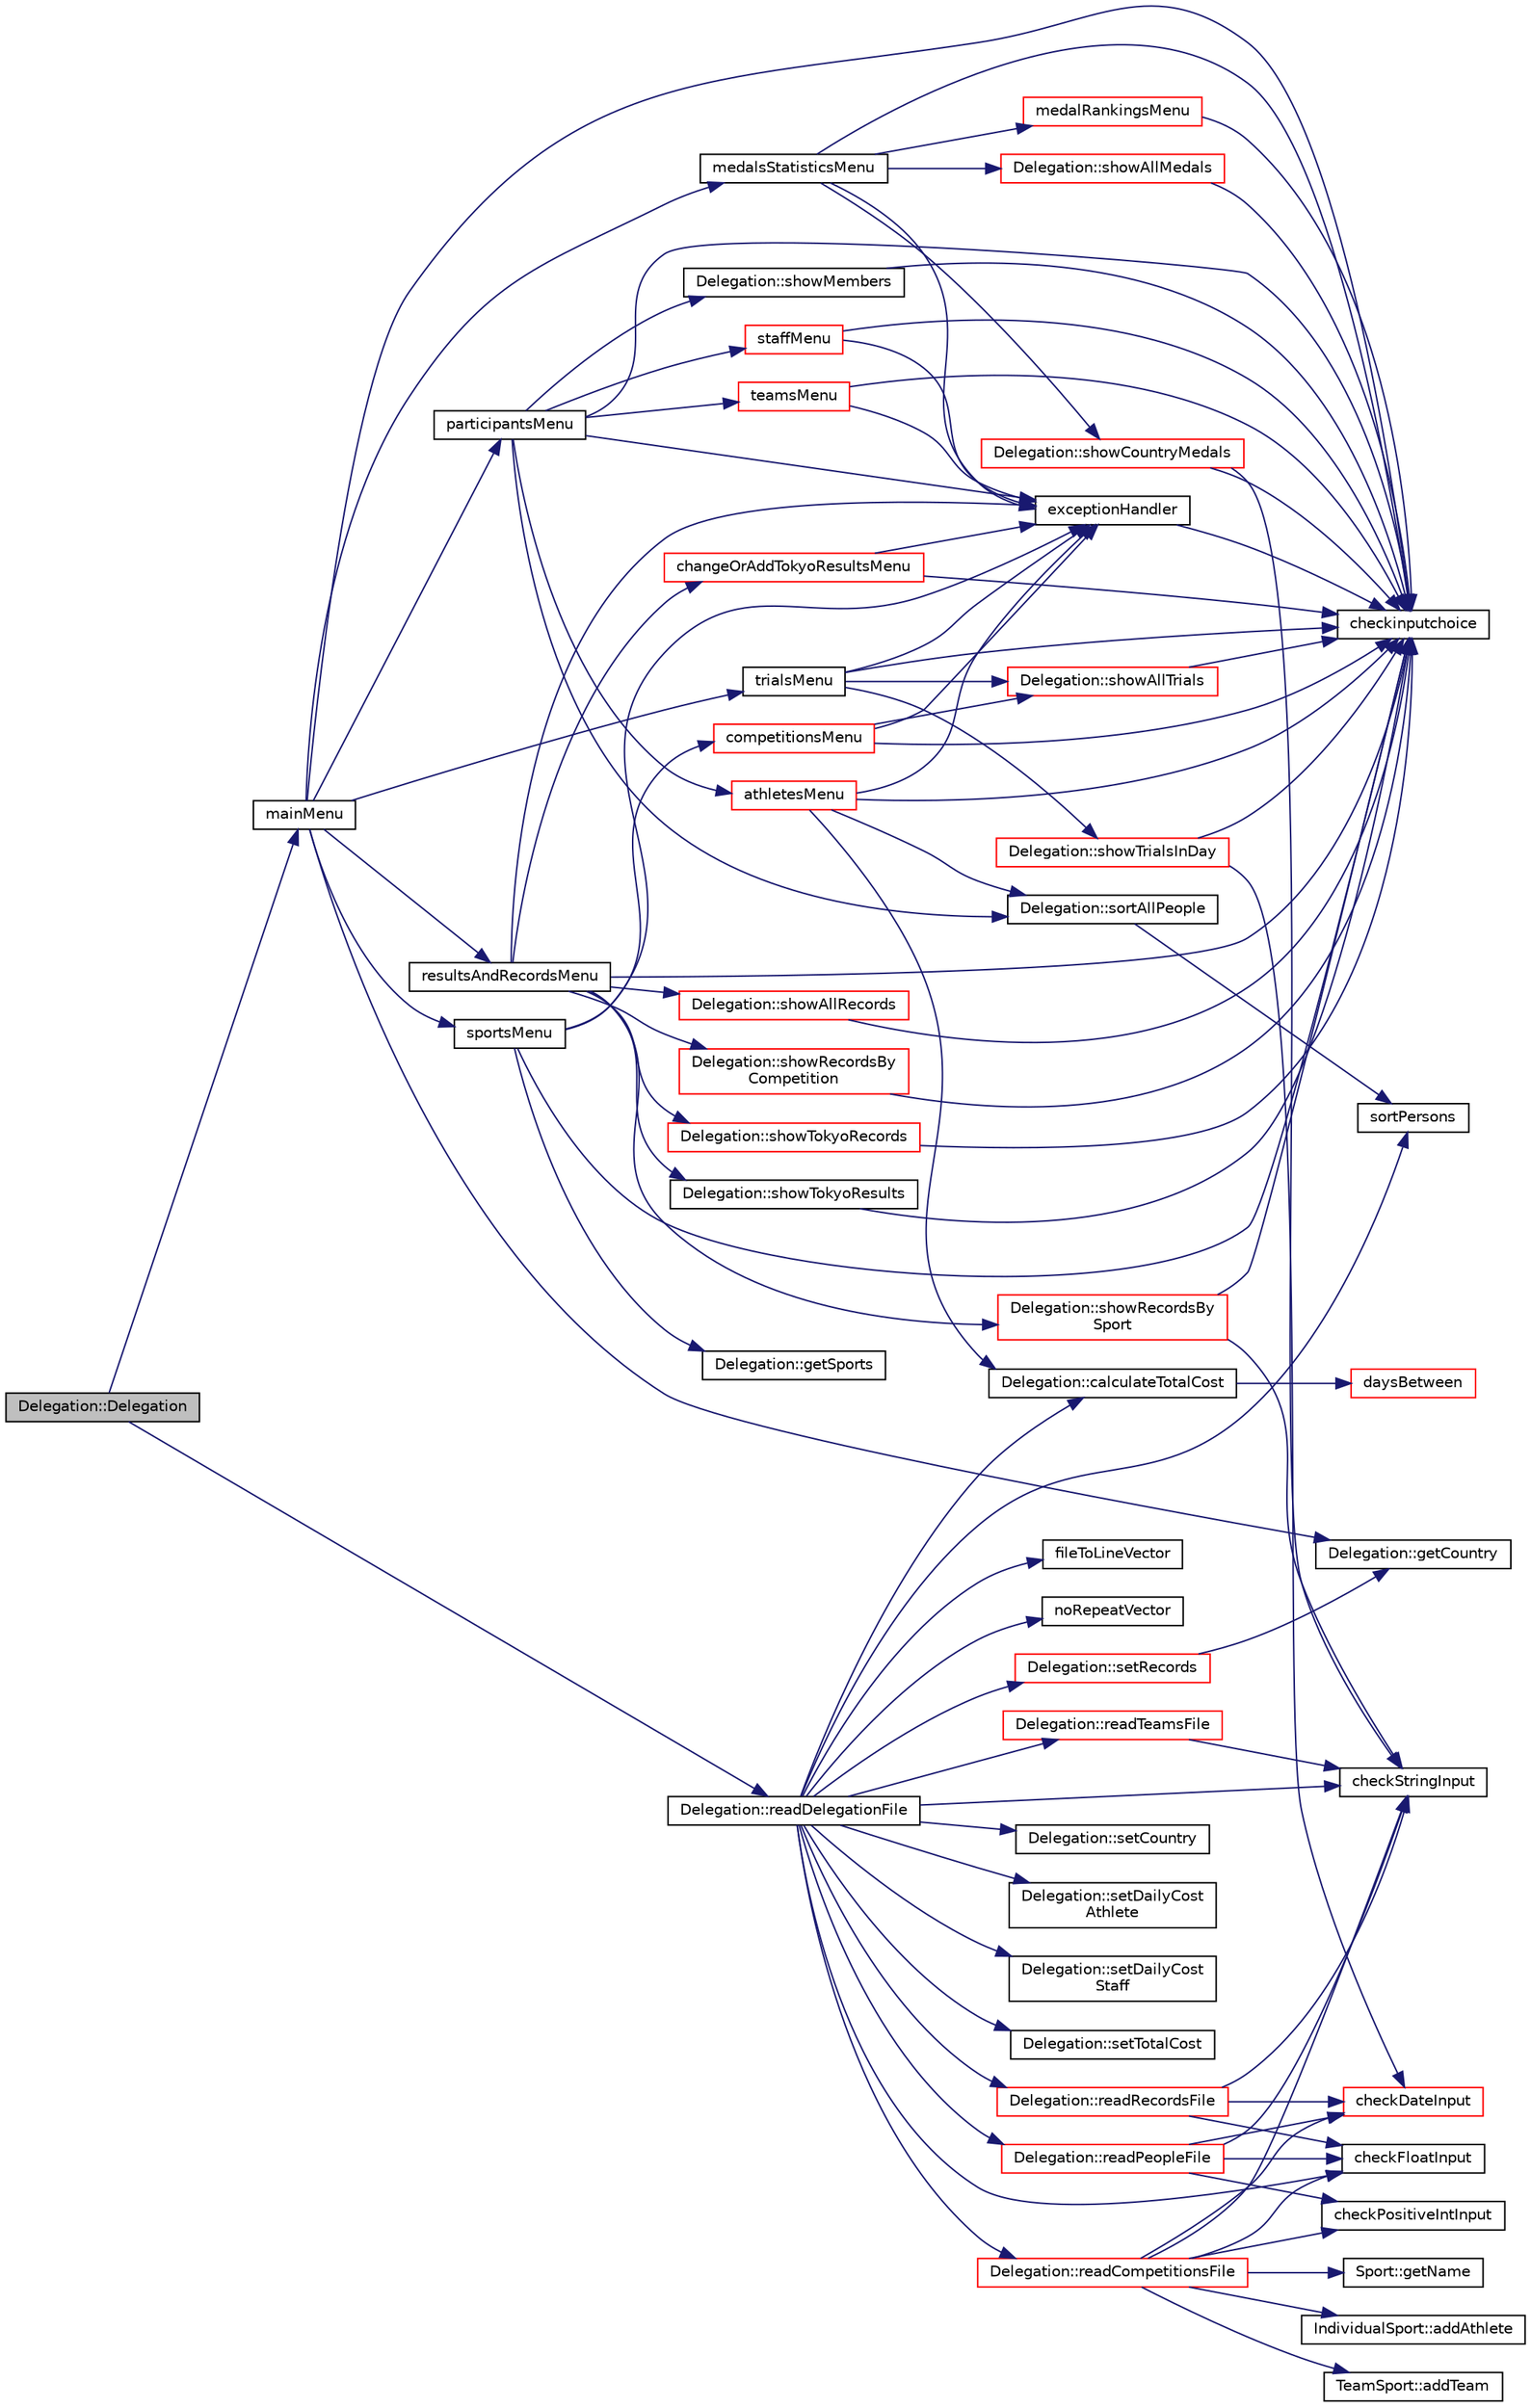 digraph "Delegation::Delegation"
{
 // LATEX_PDF_SIZE
  edge [fontname="Helvetica",fontsize="10",labelfontname="Helvetica",labelfontsize="10"];
  node [fontname="Helvetica",fontsize="10",shape=record];
  rankdir="LR";
  Node1 [label="Delegation::Delegation",height=0.2,width=0.4,color="black", fillcolor="grey75", style="filled", fontcolor="black",tooltip=" "];
  Node1 -> Node2 [color="midnightblue",fontsize="10",style="solid",fontname="Helvetica"];
  Node2 [label="mainMenu",height=0.2,width=0.4,color="black", fillcolor="white", style="filled",URL="$_menus_8cpp.html#adea89c8d29e4ae56d3ad951015c13f19",tooltip=" "];
  Node2 -> Node3 [color="midnightblue",fontsize="10",style="solid",fontname="Helvetica"];
  Node3 [label="checkinputchoice",height=0.2,width=0.4,color="black", fillcolor="white", style="filled",URL="$_menus_8cpp.html#a9a825f830de2a8df955bbffae0852fd8",tooltip=" "];
  Node2 -> Node4 [color="midnightblue",fontsize="10",style="solid",fontname="Helvetica"];
  Node4 [label="Delegation::getCountry",height=0.2,width=0.4,color="black", fillcolor="white", style="filled",URL="$class_delegation.html#a6c59a257e986222cc7bd41531f868413",tooltip=" "];
  Node2 -> Node5 [color="midnightblue",fontsize="10",style="solid",fontname="Helvetica"];
  Node5 [label="medalsStatisticsMenu",height=0.2,width=0.4,color="black", fillcolor="white", style="filled",URL="$_menus_8cpp.html#a7f0cfc49bf7a84f2b77cb20ed2edf186",tooltip=" "];
  Node5 -> Node3 [color="midnightblue",fontsize="10",style="solid",fontname="Helvetica"];
  Node5 -> Node6 [color="midnightblue",fontsize="10",style="solid",fontname="Helvetica"];
  Node6 [label="exceptionHandler",height=0.2,width=0.4,color="black", fillcolor="white", style="filled",URL="$auxiliar_8cpp.html#acb4791b6f9b97d6e3aecd0b140c018d0",tooltip=" "];
  Node6 -> Node3 [color="midnightblue",fontsize="10",style="solid",fontname="Helvetica"];
  Node5 -> Node7 [color="midnightblue",fontsize="10",style="solid",fontname="Helvetica"];
  Node7 [label="medalRankingsMenu",height=0.2,width=0.4,color="red", fillcolor="white", style="filled",URL="$_menus_8cpp.html#a54382ea3cbbc54d81137b642b7fdcceb",tooltip=" "];
  Node7 -> Node3 [color="midnightblue",fontsize="10",style="solid",fontname="Helvetica"];
  Node5 -> Node27 [color="midnightblue",fontsize="10",style="solid",fontname="Helvetica"];
  Node27 [label="Delegation::showAllMedals",height=0.2,width=0.4,color="red", fillcolor="white", style="filled",URL="$class_delegation.html#a2e8bc13c79ca39abd5a6096f376d76c9",tooltip=" "];
  Node27 -> Node3 [color="midnightblue",fontsize="10",style="solid",fontname="Helvetica"];
  Node5 -> Node21 [color="midnightblue",fontsize="10",style="solid",fontname="Helvetica"];
  Node21 [label="Delegation::showCountryMedals",height=0.2,width=0.4,color="red", fillcolor="white", style="filled",URL="$class_delegation.html#a35ce6dccaacf08be13fb68534c3225f3",tooltip=" "];
  Node21 -> Node3 [color="midnightblue",fontsize="10",style="solid",fontname="Helvetica"];
  Node21 -> Node22 [color="midnightblue",fontsize="10",style="solid",fontname="Helvetica"];
  Node22 [label="checkStringInput",height=0.2,width=0.4,color="black", fillcolor="white", style="filled",URL="$auxiliar_8cpp.html#a38b12b0ae17b209757adabb8c944f98b",tooltip=" "];
  Node2 -> Node32 [color="midnightblue",fontsize="10",style="solid",fontname="Helvetica"];
  Node32 [label="participantsMenu",height=0.2,width=0.4,color="black", fillcolor="white", style="filled",URL="$_menus_8cpp.html#afaaa214f73c61fe67f6f4842402ee332",tooltip=" "];
  Node32 -> Node33 [color="midnightblue",fontsize="10",style="solid",fontname="Helvetica"];
  Node33 [label="athletesMenu",height=0.2,width=0.4,color="red", fillcolor="white", style="filled",URL="$_menus_8cpp.html#a336b022a408e06794a347e891401c9ca",tooltip=" "];
  Node33 -> Node61 [color="midnightblue",fontsize="10",style="solid",fontname="Helvetica"];
  Node61 [label="Delegation::calculateTotalCost",height=0.2,width=0.4,color="black", fillcolor="white", style="filled",URL="$class_delegation.html#a98628c083af42b41e10596bde20fda79",tooltip=" "];
  Node61 -> Node62 [color="midnightblue",fontsize="10",style="solid",fontname="Helvetica"];
  Node62 [label="daysBetween",height=0.2,width=0.4,color="red", fillcolor="white", style="filled",URL="$auxiliar_8cpp.html#afb3bb7769338ef74ab7fad50e31139e2",tooltip=" "];
  Node33 -> Node3 [color="midnightblue",fontsize="10",style="solid",fontname="Helvetica"];
  Node33 -> Node6 [color="midnightblue",fontsize="10",style="solid",fontname="Helvetica"];
  Node33 -> Node69 [color="midnightblue",fontsize="10",style="solid",fontname="Helvetica"];
  Node69 [label="Delegation::sortAllPeople",height=0.2,width=0.4,color="black", fillcolor="white", style="filled",URL="$class_delegation.html#a0c4f0e9fbf9c1959eab0d5012bca82d5",tooltip=" "];
  Node69 -> Node70 [color="midnightblue",fontsize="10",style="solid",fontname="Helvetica"];
  Node70 [label="sortPersons",height=0.2,width=0.4,color="black", fillcolor="white", style="filled",URL="$auxiliar_8cpp.html#a6683d28abf29ba72ba35763c8c2dd92e",tooltip=" "];
  Node32 -> Node3 [color="midnightblue",fontsize="10",style="solid",fontname="Helvetica"];
  Node32 -> Node6 [color="midnightblue",fontsize="10",style="solid",fontname="Helvetica"];
  Node32 -> Node71 [color="midnightblue",fontsize="10",style="solid",fontname="Helvetica"];
  Node71 [label="Delegation::showMembers",height=0.2,width=0.4,color="black", fillcolor="white", style="filled",URL="$class_delegation.html#a753066b31104e5cacd5deae1afda3c56",tooltip=" "];
  Node71 -> Node3 [color="midnightblue",fontsize="10",style="solid",fontname="Helvetica"];
  Node32 -> Node69 [color="midnightblue",fontsize="10",style="solid",fontname="Helvetica"];
  Node32 -> Node72 [color="midnightblue",fontsize="10",style="solid",fontname="Helvetica"];
  Node72 [label="staffMenu",height=0.2,width=0.4,color="red", fillcolor="white", style="filled",URL="$_menus_8cpp.html#abe89f544f1c1d860f21838a1c9143b5c",tooltip=" "];
  Node72 -> Node3 [color="midnightblue",fontsize="10",style="solid",fontname="Helvetica"];
  Node72 -> Node6 [color="midnightblue",fontsize="10",style="solid",fontname="Helvetica"];
  Node32 -> Node86 [color="midnightblue",fontsize="10",style="solid",fontname="Helvetica"];
  Node86 [label="teamsMenu",height=0.2,width=0.4,color="red", fillcolor="white", style="filled",URL="$_menus_8cpp.html#a7b0145ba0c207ff9db177dce5c398e30",tooltip=" "];
  Node86 -> Node3 [color="midnightblue",fontsize="10",style="solid",fontname="Helvetica"];
  Node86 -> Node6 [color="midnightblue",fontsize="10",style="solid",fontname="Helvetica"];
  Node2 -> Node89 [color="midnightblue",fontsize="10",style="solid",fontname="Helvetica"];
  Node89 [label="resultsAndRecordsMenu",height=0.2,width=0.4,color="black", fillcolor="white", style="filled",URL="$_menus_8cpp.html#a71cead1a8fbcf6d5a67c0d9ca7da78fe",tooltip=" "];
  Node89 -> Node90 [color="midnightblue",fontsize="10",style="solid",fontname="Helvetica"];
  Node90 [label="changeOrAddTokyoResultsMenu",height=0.2,width=0.4,color="red", fillcolor="white", style="filled",URL="$_menus_8cpp.html#abaf6e4ae71a857baffb055d2c552a0fb",tooltip=" "];
  Node90 -> Node3 [color="midnightblue",fontsize="10",style="solid",fontname="Helvetica"];
  Node90 -> Node6 [color="midnightblue",fontsize="10",style="solid",fontname="Helvetica"];
  Node89 -> Node3 [color="midnightblue",fontsize="10",style="solid",fontname="Helvetica"];
  Node89 -> Node6 [color="midnightblue",fontsize="10",style="solid",fontname="Helvetica"];
  Node89 -> Node117 [color="midnightblue",fontsize="10",style="solid",fontname="Helvetica"];
  Node117 [label="Delegation::showAllRecords",height=0.2,width=0.4,color="red", fillcolor="white", style="filled",URL="$class_delegation.html#a60c3e60c6c2d20afe1803332a68fb09b",tooltip=" "];
  Node117 -> Node3 [color="midnightblue",fontsize="10",style="solid",fontname="Helvetica"];
  Node89 -> Node123 [color="midnightblue",fontsize="10",style="solid",fontname="Helvetica"];
  Node123 [label="Delegation::showRecordsBy\lCompetition",height=0.2,width=0.4,color="red", fillcolor="white", style="filled",URL="$class_delegation.html#a803885e4d65ce554e6bd70fc2ac0f482",tooltip=" "];
  Node123 -> Node3 [color="midnightblue",fontsize="10",style="solid",fontname="Helvetica"];
  Node89 -> Node126 [color="midnightblue",fontsize="10",style="solid",fontname="Helvetica"];
  Node126 [label="Delegation::showRecordsBy\lSport",height=0.2,width=0.4,color="red", fillcolor="white", style="filled",URL="$class_delegation.html#ae6fd0c78eb3095a42cbb0b3059c259ce",tooltip=" "];
  Node126 -> Node3 [color="midnightblue",fontsize="10",style="solid",fontname="Helvetica"];
  Node126 -> Node22 [color="midnightblue",fontsize="10",style="solid",fontname="Helvetica"];
  Node89 -> Node128 [color="midnightblue",fontsize="10",style="solid",fontname="Helvetica"];
  Node128 [label="Delegation::showTokyoRecords",height=0.2,width=0.4,color="red", fillcolor="white", style="filled",URL="$class_delegation.html#a7226edd9d77129766be88dcf5d96423d",tooltip=" "];
  Node128 -> Node3 [color="midnightblue",fontsize="10",style="solid",fontname="Helvetica"];
  Node89 -> Node131 [color="midnightblue",fontsize="10",style="solid",fontname="Helvetica"];
  Node131 [label="Delegation::showTokyoResults",height=0.2,width=0.4,color="black", fillcolor="white", style="filled",URL="$class_delegation.html#a05ec8c92c41ad7da453209cc57690c5a",tooltip=" "];
  Node131 -> Node3 [color="midnightblue",fontsize="10",style="solid",fontname="Helvetica"];
  Node2 -> Node132 [color="midnightblue",fontsize="10",style="solid",fontname="Helvetica"];
  Node132 [label="sportsMenu",height=0.2,width=0.4,color="black", fillcolor="white", style="filled",URL="$_menus_8cpp.html#a132aa7dfd3d0e4beb14cf24adc5b0c3c",tooltip=" "];
  Node132 -> Node3 [color="midnightblue",fontsize="10",style="solid",fontname="Helvetica"];
  Node132 -> Node133 [color="midnightblue",fontsize="10",style="solid",fontname="Helvetica"];
  Node133 [label="competitionsMenu",height=0.2,width=0.4,color="red", fillcolor="white", style="filled",URL="$_menus_8cpp.html#a4d151455f83858ed4c81b6fb3ae0d3e6",tooltip=" "];
  Node133 -> Node3 [color="midnightblue",fontsize="10",style="solid",fontname="Helvetica"];
  Node133 -> Node6 [color="midnightblue",fontsize="10",style="solid",fontname="Helvetica"];
  Node133 -> Node135 [color="midnightblue",fontsize="10",style="solid",fontname="Helvetica"];
  Node135 [label="Delegation::showAllTrials",height=0.2,width=0.4,color="red", fillcolor="white", style="filled",URL="$class_delegation.html#ab9c012304315085b1f9c2dbe042417a9",tooltip=" "];
  Node135 -> Node3 [color="midnightblue",fontsize="10",style="solid",fontname="Helvetica"];
  Node132 -> Node6 [color="midnightblue",fontsize="10",style="solid",fontname="Helvetica"];
  Node132 -> Node141 [color="midnightblue",fontsize="10",style="solid",fontname="Helvetica"];
  Node141 [label="Delegation::getSports",height=0.2,width=0.4,color="black", fillcolor="white", style="filled",URL="$class_delegation.html#afacba5de2e2bb9719d7278fcc0f87016",tooltip=" "];
  Node2 -> Node142 [color="midnightblue",fontsize="10",style="solid",fontname="Helvetica"];
  Node142 [label="trialsMenu",height=0.2,width=0.4,color="black", fillcolor="white", style="filled",URL="$_menus_8cpp.html#adb1ea93cd7cdb1b8bcf95a055b0bf2f3",tooltip=" "];
  Node142 -> Node3 [color="midnightblue",fontsize="10",style="solid",fontname="Helvetica"];
  Node142 -> Node6 [color="midnightblue",fontsize="10",style="solid",fontname="Helvetica"];
  Node142 -> Node135 [color="midnightblue",fontsize="10",style="solid",fontname="Helvetica"];
  Node142 -> Node143 [color="midnightblue",fontsize="10",style="solid",fontname="Helvetica"];
  Node143 [label="Delegation::showTrialsInDay",height=0.2,width=0.4,color="red", fillcolor="white", style="filled",URL="$class_delegation.html#af8d65efdffcf9f3afcac12d4744ac3de",tooltip=" "];
  Node143 -> Node36 [color="midnightblue",fontsize="10",style="solid",fontname="Helvetica"];
  Node36 [label="checkDateInput",height=0.2,width=0.4,color="red", fillcolor="white", style="filled",URL="$auxiliar_8cpp.html#ac4b9e7766ca6ff5b233dac083c348d69",tooltip=" "];
  Node143 -> Node3 [color="midnightblue",fontsize="10",style="solid",fontname="Helvetica"];
  Node1 -> Node144 [color="midnightblue",fontsize="10",style="solid",fontname="Helvetica"];
  Node144 [label="Delegation::readDelegationFile",height=0.2,width=0.4,color="black", fillcolor="white", style="filled",URL="$class_delegation.html#a3f9a8996eb7587c169f748ec0b3f4bbf",tooltip=" "];
  Node144 -> Node61 [color="midnightblue",fontsize="10",style="solid",fontname="Helvetica"];
  Node144 -> Node39 [color="midnightblue",fontsize="10",style="solid",fontname="Helvetica"];
  Node39 [label="checkFloatInput",height=0.2,width=0.4,color="black", fillcolor="white", style="filled",URL="$auxiliar_8cpp.html#a2951a42cbfb63434c2fd8f2e8ce17c0d",tooltip=" "];
  Node144 -> Node22 [color="midnightblue",fontsize="10",style="solid",fontname="Helvetica"];
  Node144 -> Node145 [color="midnightblue",fontsize="10",style="solid",fontname="Helvetica"];
  Node145 [label="fileToLineVector",height=0.2,width=0.4,color="black", fillcolor="white", style="filled",URL="$auxiliar_8cpp.html#aab3762045264bf012892b8621ea19954",tooltip=" "];
  Node144 -> Node14 [color="midnightblue",fontsize="10",style="solid",fontname="Helvetica"];
  Node14 [label="noRepeatVector",height=0.2,width=0.4,color="black", fillcolor="white", style="filled",URL="$auxiliar_8h.html#abea0cfe42327ebc2ea8c9a184200a1ab",tooltip=" "];
  Node144 -> Node146 [color="midnightblue",fontsize="10",style="solid",fontname="Helvetica"];
  Node146 [label="Delegation::readCompetitionsFile",height=0.2,width=0.4,color="red", fillcolor="white", style="filled",URL="$class_delegation.html#a4c8869ea855642bd48088bed2ae9090d",tooltip=" "];
  Node146 -> Node147 [color="midnightblue",fontsize="10",style="solid",fontname="Helvetica"];
  Node147 [label="IndividualSport::addAthlete",height=0.2,width=0.4,color="black", fillcolor="white", style="filled",URL="$class_individual_sport.html#a278ae05b22d5b0d5ec5694e6f423191c",tooltip=" "];
  Node146 -> Node148 [color="midnightblue",fontsize="10",style="solid",fontname="Helvetica"];
  Node148 [label="TeamSport::addTeam",height=0.2,width=0.4,color="black", fillcolor="white", style="filled",URL="$class_team_sport.html#a955355d4a05fc21ebb94260079d4774e",tooltip=" "];
  Node146 -> Node36 [color="midnightblue",fontsize="10",style="solid",fontname="Helvetica"];
  Node146 -> Node39 [color="midnightblue",fontsize="10",style="solid",fontname="Helvetica"];
  Node146 -> Node9 [color="midnightblue",fontsize="10",style="solid",fontname="Helvetica"];
  Node9 [label="checkPositiveIntInput",height=0.2,width=0.4,color="black", fillcolor="white", style="filled",URL="$auxiliar_8cpp.html#a6a0318293d935adbce91ecadb342cb4c",tooltip=" "];
  Node146 -> Node22 [color="midnightblue",fontsize="10",style="solid",fontname="Helvetica"];
  Node146 -> Node149 [color="midnightblue",fontsize="10",style="solid",fontname="Helvetica"];
  Node149 [label="Sport::getName",height=0.2,width=0.4,color="black", fillcolor="white", style="filled",URL="$class_sport.html#ab41111895a08b47d0aaa98fabfed0489",tooltip=" "];
  Node144 -> Node159 [color="midnightblue",fontsize="10",style="solid",fontname="Helvetica"];
  Node159 [label="Delegation::readPeopleFile",height=0.2,width=0.4,color="red", fillcolor="white", style="filled",URL="$class_delegation.html#a786b9c6aee877d5ae2daa8c4d5bbe7dc",tooltip=" "];
  Node159 -> Node36 [color="midnightblue",fontsize="10",style="solid",fontname="Helvetica"];
  Node159 -> Node39 [color="midnightblue",fontsize="10",style="solid",fontname="Helvetica"];
  Node159 -> Node9 [color="midnightblue",fontsize="10",style="solid",fontname="Helvetica"];
  Node159 -> Node22 [color="midnightblue",fontsize="10",style="solid",fontname="Helvetica"];
  Node144 -> Node160 [color="midnightblue",fontsize="10",style="solid",fontname="Helvetica"];
  Node160 [label="Delegation::readRecordsFile",height=0.2,width=0.4,color="red", fillcolor="white", style="filled",URL="$class_delegation.html#aae51318ae08902a40471ee2407d53577",tooltip=" "];
  Node160 -> Node36 [color="midnightblue",fontsize="10",style="solid",fontname="Helvetica"];
  Node160 -> Node39 [color="midnightblue",fontsize="10",style="solid",fontname="Helvetica"];
  Node160 -> Node22 [color="midnightblue",fontsize="10",style="solid",fontname="Helvetica"];
  Node144 -> Node165 [color="midnightblue",fontsize="10",style="solid",fontname="Helvetica"];
  Node165 [label="Delegation::readTeamsFile",height=0.2,width=0.4,color="red", fillcolor="white", style="filled",URL="$class_delegation.html#a7d411a0be4bd79ef4bbc947715f15a36",tooltip=" "];
  Node165 -> Node22 [color="midnightblue",fontsize="10",style="solid",fontname="Helvetica"];
  Node144 -> Node168 [color="midnightblue",fontsize="10",style="solid",fontname="Helvetica"];
  Node168 [label="Delegation::setCountry",height=0.2,width=0.4,color="black", fillcolor="white", style="filled",URL="$class_delegation.html#a8db3c99ddf478754e2bac480d56cc18e",tooltip=" "];
  Node144 -> Node169 [color="midnightblue",fontsize="10",style="solid",fontname="Helvetica"];
  Node169 [label="Delegation::setDailyCost\lAthlete",height=0.2,width=0.4,color="black", fillcolor="white", style="filled",URL="$class_delegation.html#acd77b0b9a87bb6d55388247a4a754cc4",tooltip=" "];
  Node144 -> Node170 [color="midnightblue",fontsize="10",style="solid",fontname="Helvetica"];
  Node170 [label="Delegation::setDailyCost\lStaff",height=0.2,width=0.4,color="black", fillcolor="white", style="filled",URL="$class_delegation.html#a3f25ea8813d074c79fa275e9fb9050c2",tooltip=" "];
  Node144 -> Node98 [color="midnightblue",fontsize="10",style="solid",fontname="Helvetica"];
  Node98 [label="Delegation::setRecords",height=0.2,width=0.4,color="red", fillcolor="white", style="filled",URL="$class_delegation.html#a6229aa51cbac587077c939c61cbe4269",tooltip=" "];
  Node98 -> Node4 [color="midnightblue",fontsize="10",style="solid",fontname="Helvetica"];
  Node144 -> Node171 [color="midnightblue",fontsize="10",style="solid",fontname="Helvetica"];
  Node171 [label="Delegation::setTotalCost",height=0.2,width=0.4,color="black", fillcolor="white", style="filled",URL="$class_delegation.html#a2236cb10b52fa31fa80e3701476b80ad",tooltip=" "];
  Node144 -> Node70 [color="midnightblue",fontsize="10",style="solid",fontname="Helvetica"];
}
